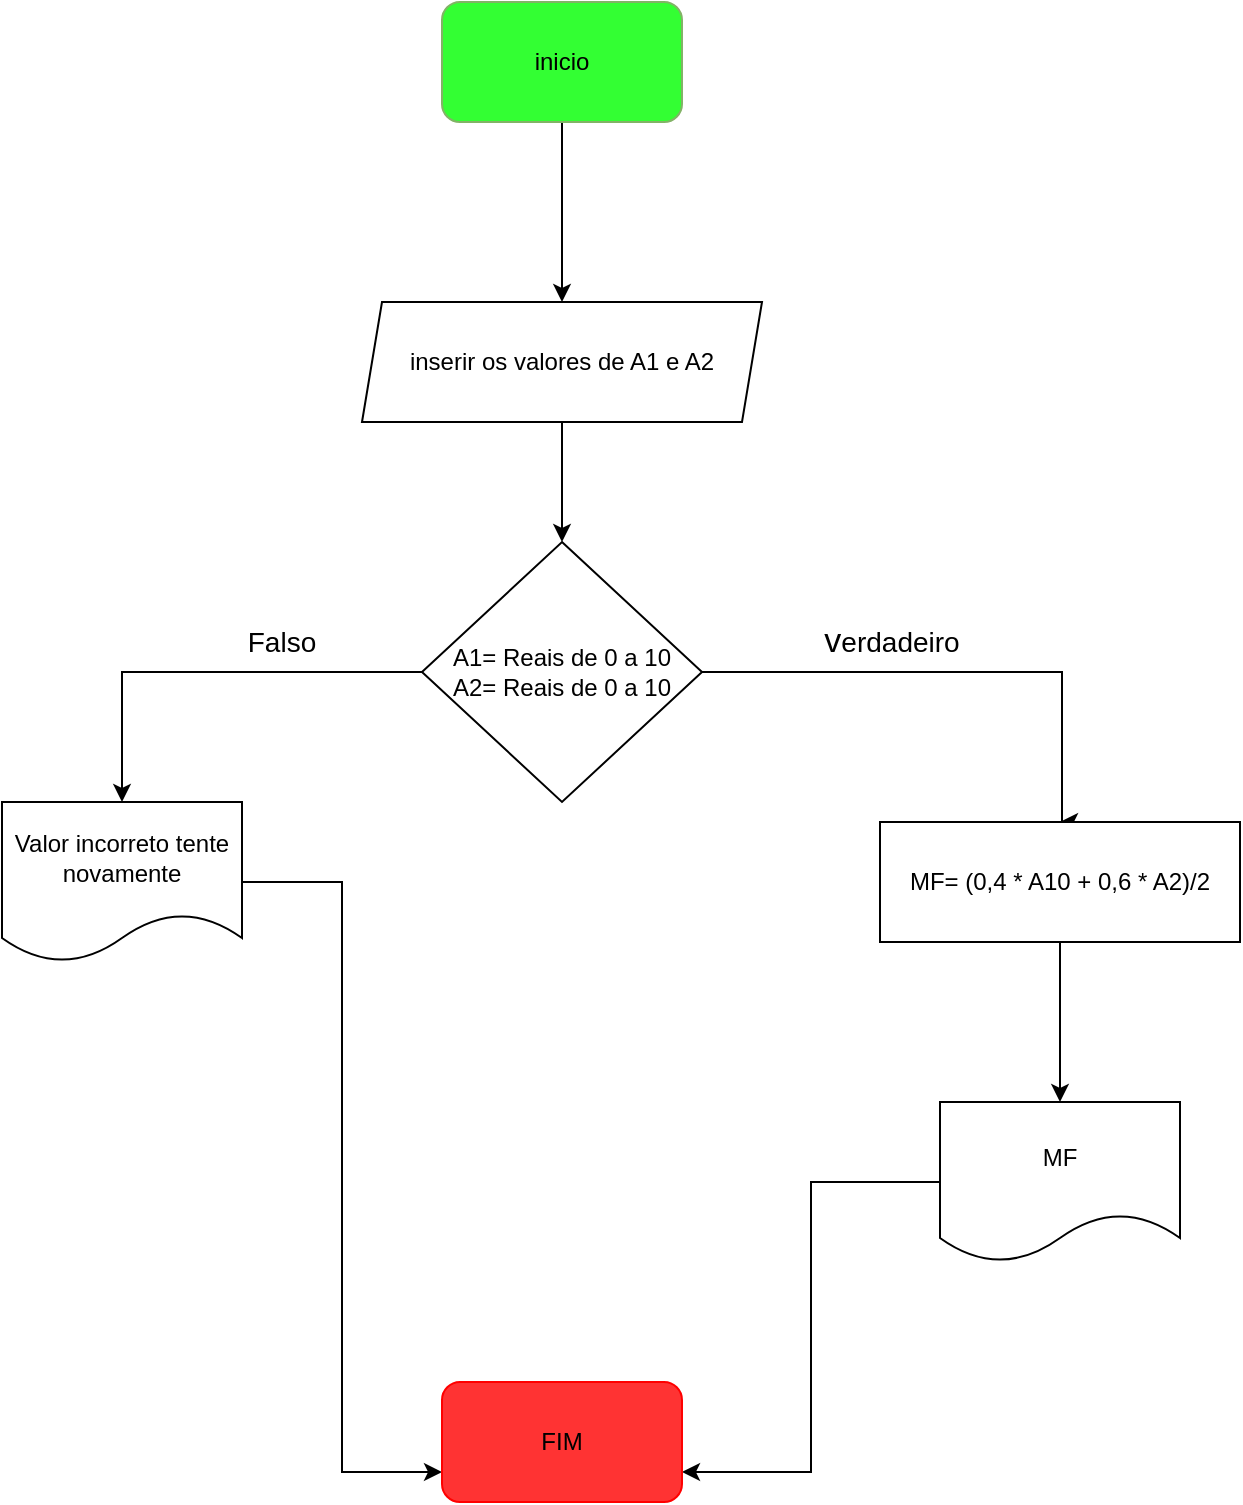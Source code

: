 <mxfile version="14.5.3" type="github"><diagram id="peSrs7tRCLISkeTCGrJr" name="Page-1"><mxGraphModel dx="1038" dy="580" grid="1" gridSize="10" guides="1" tooltips="1" connect="1" arrows="1" fold="1" page="1" pageScale="1" pageWidth="827" pageHeight="1169" math="0" shadow="0"><root><mxCell id="0"/><mxCell id="1" parent="0"/><mxCell id="7TMbs12YAw4OGM4aoVq4-10" style="edgeStyle=orthogonalEdgeStyle;rounded=0;orthogonalLoop=1;jettySize=auto;html=1;entryX=0.5;entryY=0;entryDx=0;entryDy=0;" edge="1" parent="1" source="7TMbs12YAw4OGM4aoVq4-5" target="7TMbs12YAw4OGM4aoVq4-9"><mxGeometry relative="1" as="geometry"/></mxCell><mxCell id="7TMbs12YAw4OGM4aoVq4-5" value="inicio" style="rounded=1;whiteSpace=wrap;html=1;strokeColor=#82b366;fillColor=#33FF33;" vertex="1" parent="1"><mxGeometry x="260" y="40" width="120" height="60" as="geometry"/></mxCell><mxCell id="7TMbs12YAw4OGM4aoVq4-29" style="edgeStyle=orthogonalEdgeStyle;rounded=0;orthogonalLoop=1;jettySize=auto;html=1;entryX=0;entryY=0.75;entryDx=0;entryDy=0;" edge="1" parent="1" source="7TMbs12YAw4OGM4aoVq4-7" target="7TMbs12YAw4OGM4aoVq4-26"><mxGeometry relative="1" as="geometry"/></mxCell><mxCell id="7TMbs12YAw4OGM4aoVq4-7" value="Valor incorreto tente novamente" style="shape=document;whiteSpace=wrap;html=1;boundedLbl=1;" vertex="1" parent="1"><mxGeometry x="40" y="440" width="120" height="80" as="geometry"/></mxCell><mxCell id="7TMbs12YAw4OGM4aoVq4-17" style="edgeStyle=orthogonalEdgeStyle;rounded=0;orthogonalLoop=1;jettySize=auto;html=1;entryX=0.5;entryY=0;entryDx=0;entryDy=0;" edge="1" parent="1" source="7TMbs12YAw4OGM4aoVq4-8" target="7TMbs12YAw4OGM4aoVq4-16"><mxGeometry relative="1" as="geometry"><mxPoint x="580" y="440" as="targetPoint"/><Array as="points"><mxPoint x="570" y="375"/></Array></mxGeometry></mxCell><mxCell id="7TMbs12YAw4OGM4aoVq4-22" style="edgeStyle=orthogonalEdgeStyle;rounded=0;orthogonalLoop=1;jettySize=auto;html=1;exitX=0;exitY=0.5;exitDx=0;exitDy=0;entryX=0.5;entryY=0;entryDx=0;entryDy=0;" edge="1" parent="1" source="7TMbs12YAw4OGM4aoVq4-8" target="7TMbs12YAw4OGM4aoVq4-7"><mxGeometry relative="1" as="geometry"><mxPoint x="90" y="375" as="targetPoint"/></mxGeometry></mxCell><mxCell id="7TMbs12YAw4OGM4aoVq4-8" value="&lt;div&gt;A1= Reais de 0 a 10&lt;/div&gt;&lt;div&gt;A2= Reais de 0 a 10&lt;/div&gt;" style="rhombus;whiteSpace=wrap;html=1;" vertex="1" parent="1"><mxGeometry x="250" y="310" width="140" height="130" as="geometry"/></mxCell><mxCell id="7TMbs12YAw4OGM4aoVq4-11" style="edgeStyle=orthogonalEdgeStyle;rounded=0;orthogonalLoop=1;jettySize=auto;html=1;exitX=0.5;exitY=1;exitDx=0;exitDy=0;entryX=0.5;entryY=0;entryDx=0;entryDy=0;" edge="1" parent="1" source="7TMbs12YAw4OGM4aoVq4-9" target="7TMbs12YAw4OGM4aoVq4-8"><mxGeometry relative="1" as="geometry"/></mxCell><mxCell id="7TMbs12YAw4OGM4aoVq4-9" value="inserir os valores de A1 e A2" style="shape=parallelogram;perimeter=parallelogramPerimeter;whiteSpace=wrap;html=1;fixedSize=1;size=10;" vertex="1" parent="1"><mxGeometry x="220" y="190" width="200" height="60" as="geometry"/></mxCell><mxCell id="7TMbs12YAw4OGM4aoVq4-13" value="&lt;font style=&quot;font-size: 17px&quot;&gt;v&lt;/font&gt;&lt;font style=&quot;font-size: 14px&quot;&gt;erdadeiro&lt;/font&gt;" style="text;html=1;strokeColor=none;fillColor=none;align=center;verticalAlign=middle;whiteSpace=wrap;rounded=0;" vertex="1" parent="1"><mxGeometry x="370" y="350" width="230" height="20" as="geometry"/></mxCell><mxCell id="7TMbs12YAw4OGM4aoVq4-25" style="edgeStyle=orthogonalEdgeStyle;rounded=0;orthogonalLoop=1;jettySize=auto;html=1;exitX=0.5;exitY=1;exitDx=0;exitDy=0;entryX=0.5;entryY=0;entryDx=0;entryDy=0;" edge="1" parent="1" source="7TMbs12YAw4OGM4aoVq4-16" target="7TMbs12YAw4OGM4aoVq4-24"><mxGeometry relative="1" as="geometry"/></mxCell><mxCell id="7TMbs12YAw4OGM4aoVq4-16" value="MF= (0,4 * A10 + 0,6 * A2)/2" style="rounded=0;whiteSpace=wrap;html=1;" vertex="1" parent="1"><mxGeometry x="479" y="450" width="180" height="60" as="geometry"/></mxCell><mxCell id="7TMbs12YAw4OGM4aoVq4-23" value="&lt;font style=&quot;font-size: 14px&quot;&gt;Falso&lt;/font&gt;" style="text;html=1;strokeColor=none;fillColor=none;align=center;verticalAlign=middle;whiteSpace=wrap;rounded=0;" vertex="1" parent="1"><mxGeometry x="120" y="350" width="120" height="20" as="geometry"/></mxCell><mxCell id="7TMbs12YAw4OGM4aoVq4-28" style="edgeStyle=orthogonalEdgeStyle;rounded=0;orthogonalLoop=1;jettySize=auto;html=1;entryX=1;entryY=0.75;entryDx=0;entryDy=0;" edge="1" parent="1" source="7TMbs12YAw4OGM4aoVq4-24" target="7TMbs12YAw4OGM4aoVq4-26"><mxGeometry relative="1" as="geometry"><mxPoint x="569" y="760" as="targetPoint"/></mxGeometry></mxCell><mxCell id="7TMbs12YAw4OGM4aoVq4-24" value="MF" style="shape=document;whiteSpace=wrap;html=1;boundedLbl=1;" vertex="1" parent="1"><mxGeometry x="509" y="590" width="120" height="80" as="geometry"/></mxCell><mxCell id="7TMbs12YAw4OGM4aoVq4-26" value="FIM" style="rounded=1;whiteSpace=wrap;html=1;strokeColor=#FF0000;fillColor=#FF3333;" vertex="1" parent="1"><mxGeometry x="260" y="730" width="120" height="60" as="geometry"/></mxCell></root></mxGraphModel></diagram></mxfile>